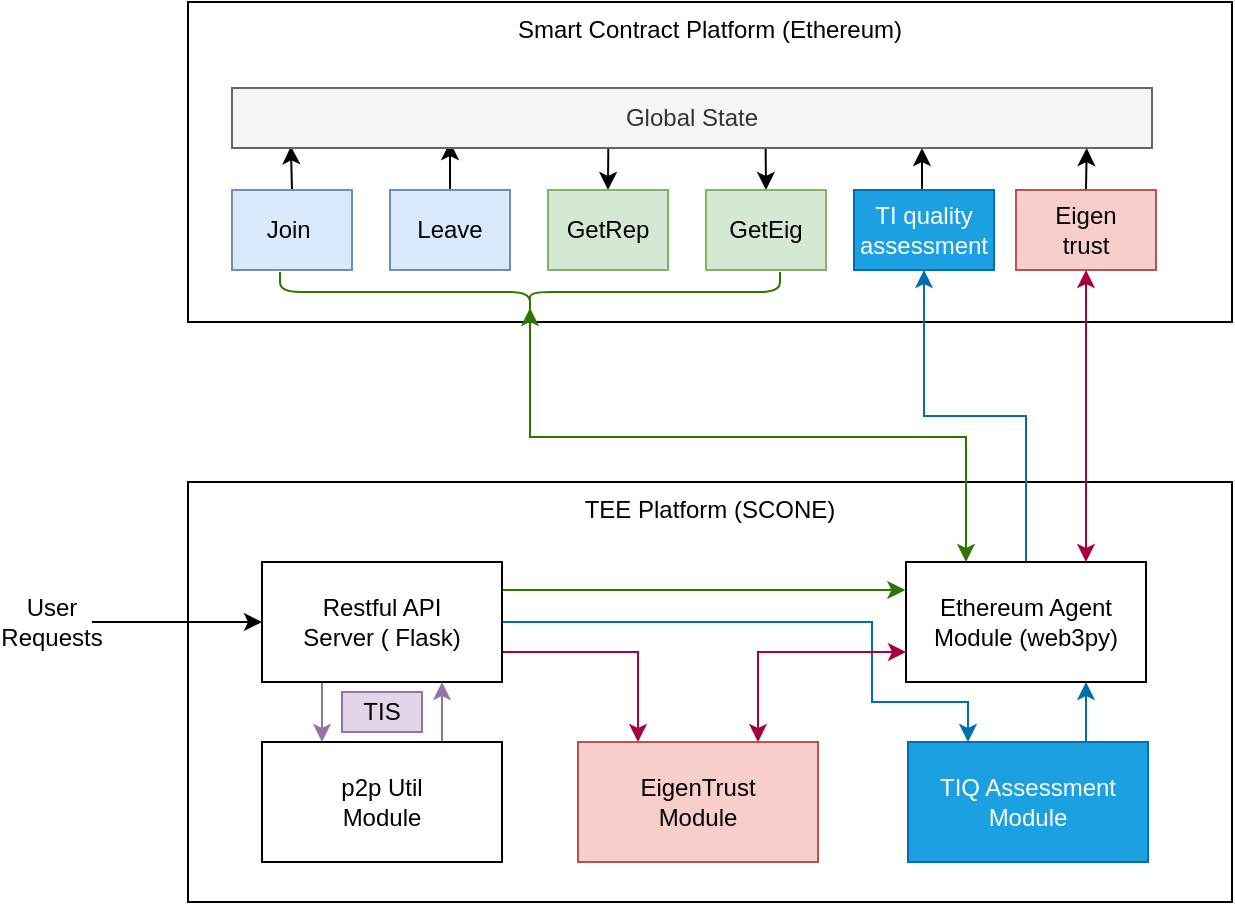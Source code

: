 <mxfile version="12.1.0" type="github" pages="1"><diagram id="51ChYxjnz7ZS5S5mbIND" name="Page-1"><mxGraphModel dx="1038" dy="540" grid="1" gridSize="10" guides="1" tooltips="1" connect="1" arrows="1" fold="1" page="1" pageScale="1" pageWidth="827" pageHeight="1169" math="0" shadow="0"><root><mxCell id="0"/><mxCell id="1" parent="0"/><mxCell id="zUysNH8oXELnEuWPDXSs-1" value="Smart Contract Platform (Ethereum)" style="rounded=0;whiteSpace=wrap;html=1;align=center;verticalAlign=top;" parent="1" vertex="1"><mxGeometry x="158" y="40" width="522" height="160" as="geometry"/></mxCell><mxCell id="zUysNH8oXELnEuWPDXSs-2" value="TEE Platform (SCONE)" style="rounded=0;whiteSpace=wrap;html=1;align=center;verticalAlign=top;" parent="1" vertex="1"><mxGeometry x="158" y="280" width="522" height="210" as="geometry"/></mxCell><mxCell id="zUysNH8oXELnEuWPDXSs-32" style="edgeStyle=orthogonalEdgeStyle;rounded=0;orthogonalLoop=1;jettySize=auto;html=1;exitX=0.5;exitY=0;exitDx=0;exitDy=0;entryX=0.064;entryY=0.972;entryDx=0;entryDy=0;entryPerimeter=0;startArrow=none;startFill=0;" parent="1" source="zUysNH8oXELnEuWPDXSs-3" target="zUysNH8oXELnEuWPDXSs-31" edge="1"><mxGeometry relative="1" as="geometry"/></mxCell><mxCell id="zUysNH8oXELnEuWPDXSs-3" value="Join&amp;nbsp;" style="rounded=0;whiteSpace=wrap;html=1;align=center;fillColor=#dae8fc;strokeColor=#6c8ebf;" parent="1" vertex="1"><mxGeometry x="180" y="134" width="60" height="40" as="geometry"/></mxCell><mxCell id="zUysNH8oXELnEuWPDXSs-34" style="edgeStyle=orthogonalEdgeStyle;rounded=0;orthogonalLoop=1;jettySize=auto;html=1;exitX=0.5;exitY=0;exitDx=0;exitDy=0;entryX=0.237;entryY=0.9;entryDx=0;entryDy=0;entryPerimeter=0;startArrow=none;startFill=0;" parent="1" source="zUysNH8oXELnEuWPDXSs-4" target="zUysNH8oXELnEuWPDXSs-31" edge="1"><mxGeometry relative="1" as="geometry"/></mxCell><mxCell id="zUysNH8oXELnEuWPDXSs-4" value="Leave" style="rounded=0;whiteSpace=wrap;html=1;align=center;fillColor=#dae8fc;strokeColor=#6c8ebf;" parent="1" vertex="1"><mxGeometry x="259" y="134" width="60" height="40" as="geometry"/></mxCell><mxCell id="zUysNH8oXELnEuWPDXSs-35" style="edgeStyle=orthogonalEdgeStyle;rounded=0;orthogonalLoop=1;jettySize=auto;html=1;exitX=0.5;exitY=0;exitDx=0;exitDy=0;entryX=0.409;entryY=1.018;entryDx=0;entryDy=0;entryPerimeter=0;startArrow=classic;startFill=1;endArrow=none;endFill=0;" parent="1" source="zUysNH8oXELnEuWPDXSs-5" target="zUysNH8oXELnEuWPDXSs-31" edge="1"><mxGeometry relative="1" as="geometry"/></mxCell><mxCell id="zUysNH8oXELnEuWPDXSs-5" value="GetRep" style="rounded=0;whiteSpace=wrap;html=1;align=center;fillColor=#d5e8d4;strokeColor=#82b366;" parent="1" vertex="1"><mxGeometry x="338" y="134" width="60" height="40" as="geometry"/></mxCell><mxCell id="zUysNH8oXELnEuWPDXSs-36" style="edgeStyle=orthogonalEdgeStyle;rounded=0;orthogonalLoop=1;jettySize=auto;html=1;exitX=0.5;exitY=0;exitDx=0;exitDy=0;entryX=0.58;entryY=0.9;entryDx=0;entryDy=0;entryPerimeter=0;startArrow=classic;startFill=1;endArrow=none;endFill=0;" parent="1" source="zUysNH8oXELnEuWPDXSs-6" target="zUysNH8oXELnEuWPDXSs-31" edge="1"><mxGeometry relative="1" as="geometry"/></mxCell><mxCell id="zUysNH8oXELnEuWPDXSs-6" value="GetEig" style="rounded=0;whiteSpace=wrap;html=1;align=center;fillColor=#d5e8d4;strokeColor=#82b366;" parent="1" vertex="1"><mxGeometry x="417" y="134" width="60" height="40" as="geometry"/></mxCell><mxCell id="zUysNH8oXELnEuWPDXSs-41" style="edgeStyle=orthogonalEdgeStyle;rounded=0;orthogonalLoop=1;jettySize=auto;html=1;exitX=0.5;exitY=0;exitDx=0;exitDy=0;entryX=0.75;entryY=1;entryDx=0;entryDy=0;startArrow=none;startFill=0;endArrow=classic;endFill=1;" parent="1" source="zUysNH8oXELnEuWPDXSs-7" target="zUysNH8oXELnEuWPDXSs-31" edge="1"><mxGeometry relative="1" as="geometry"/></mxCell><mxCell id="zUysNH8oXELnEuWPDXSs-7" value="TI quality assessment" style="rounded=0;whiteSpace=wrap;html=1;align=center;fillColor=#1ba1e2;strokeColor=#006EAF;fontColor=#ffffff;" parent="1" vertex="1"><mxGeometry x="491" y="134" width="70" height="40" as="geometry"/></mxCell><mxCell id="zUysNH8oXELnEuWPDXSs-42" style="edgeStyle=orthogonalEdgeStyle;rounded=0;orthogonalLoop=1;jettySize=auto;html=1;exitX=0.5;exitY=0;exitDx=0;exitDy=0;entryX=0.929;entryY=1.001;entryDx=0;entryDy=0;entryPerimeter=0;startArrow=none;startFill=0;endArrow=classic;endFill=1;" parent="1" source="zUysNH8oXELnEuWPDXSs-8" target="zUysNH8oXELnEuWPDXSs-31" edge="1"><mxGeometry relative="1" as="geometry"/></mxCell><mxCell id="zUysNH8oXELnEuWPDXSs-8" value="Eigen&lt;br&gt;trust" style="rounded=0;whiteSpace=wrap;html=1;align=center;fillColor=#f8cecc;strokeColor=#b85450;" parent="1" vertex="1"><mxGeometry x="572" y="134" width="70" height="40" as="geometry"/></mxCell><mxCell id="zUysNH8oXELnEuWPDXSs-16" style="edgeStyle=orthogonalEdgeStyle;rounded=0;orthogonalLoop=1;jettySize=auto;html=1;exitX=0.25;exitY=1;exitDx=0;exitDy=0;entryX=0.25;entryY=0;entryDx=0;entryDy=0;fillColor=#e1d5e7;strokeColor=#9673a6;" parent="1" source="zUysNH8oXELnEuWPDXSs-9" target="zUysNH8oXELnEuWPDXSs-12" edge="1"><mxGeometry relative="1" as="geometry"/></mxCell><mxCell id="zUysNH8oXELnEuWPDXSs-19" style="edgeStyle=orthogonalEdgeStyle;rounded=0;orthogonalLoop=1;jettySize=auto;html=1;exitX=1;exitY=0.5;exitDx=0;exitDy=0;entryX=0;entryY=0.5;entryDx=0;entryDy=0;fillColor=#60a917;strokeColor=#2D7600;" parent="1" edge="1"><mxGeometry relative="1" as="geometry"><mxPoint x="315" y="334" as="sourcePoint"/><mxPoint x="516.667" y="334" as="targetPoint"/></mxGeometry></mxCell><mxCell id="zUysNH8oXELnEuWPDXSs-25" style="edgeStyle=orthogonalEdgeStyle;rounded=0;orthogonalLoop=1;jettySize=auto;html=1;exitX=1;exitY=0.5;exitDx=0;exitDy=0;entryX=0.25;entryY=0;entryDx=0;entryDy=0;startArrow=none;startFill=0;fillColor=#1ba1e2;strokeColor=#006EAF;" parent="1" source="zUysNH8oXELnEuWPDXSs-9" target="zUysNH8oXELnEuWPDXSs-11" edge="1"><mxGeometry relative="1" as="geometry"><Array as="points"><mxPoint x="500" y="350"/><mxPoint x="500" y="390"/><mxPoint x="548" y="390"/></Array></mxGeometry></mxCell><mxCell id="zUysNH8oXELnEuWPDXSs-28" style="edgeStyle=orthogonalEdgeStyle;rounded=0;orthogonalLoop=1;jettySize=auto;html=1;exitX=1;exitY=0.75;exitDx=0;exitDy=0;entryX=0.25;entryY=0;entryDx=0;entryDy=0;startArrow=none;startFill=0;fillColor=#d80073;strokeColor=#A50040;" parent="1" source="zUysNH8oXELnEuWPDXSs-9" target="zUysNH8oXELnEuWPDXSs-10" edge="1"><mxGeometry relative="1" as="geometry"/></mxCell><mxCell id="zUysNH8oXELnEuWPDXSs-9" value="Restful API&lt;br&gt;Server ( Flask)" style="rounded=0;whiteSpace=wrap;html=1;align=center;" parent="1" vertex="1"><mxGeometry x="195" y="320" width="120" height="60" as="geometry"/></mxCell><mxCell id="zUysNH8oXELnEuWPDXSs-29" style="edgeStyle=orthogonalEdgeStyle;rounded=0;orthogonalLoop=1;jettySize=auto;html=1;exitX=0.75;exitY=0;exitDx=0;exitDy=0;entryX=0;entryY=0.75;entryDx=0;entryDy=0;startArrow=classic;startFill=1;fillColor=#d80073;strokeColor=#A50040;" parent="1" source="zUysNH8oXELnEuWPDXSs-10" target="zUysNH8oXELnEuWPDXSs-13" edge="1"><mxGeometry relative="1" as="geometry"/></mxCell><mxCell id="zUysNH8oXELnEuWPDXSs-10" value="EigenTrust&lt;br&gt;Module" style="rounded=0;whiteSpace=wrap;html=1;align=center;fillColor=#f8cecc;strokeColor=#b85450;" parent="1" vertex="1"><mxGeometry x="353" y="410" width="120" height="60" as="geometry"/></mxCell><mxCell id="zUysNH8oXELnEuWPDXSs-26" style="edgeStyle=orthogonalEdgeStyle;rounded=0;orthogonalLoop=1;jettySize=auto;html=1;exitX=0.75;exitY=0;exitDx=0;exitDy=0;entryX=0.75;entryY=1;entryDx=0;entryDy=0;startArrow=none;startFill=0;fillColor=#1ba1e2;strokeColor=#006EAF;" parent="1" source="zUysNH8oXELnEuWPDXSs-11" target="zUysNH8oXELnEuWPDXSs-13" edge="1"><mxGeometry relative="1" as="geometry"/></mxCell><mxCell id="zUysNH8oXELnEuWPDXSs-11" value="TIQ Assessment&lt;br&gt;Module" style="rounded=0;whiteSpace=wrap;html=1;align=center;fillColor=#1ba1e2;strokeColor=#006EAF;fontColor=#ffffff;" parent="1" vertex="1"><mxGeometry x="518" y="410" width="120" height="60" as="geometry"/></mxCell><mxCell id="zUysNH8oXELnEuWPDXSs-17" style="edgeStyle=orthogonalEdgeStyle;rounded=0;orthogonalLoop=1;jettySize=auto;html=1;exitX=0.75;exitY=0;exitDx=0;exitDy=0;entryX=0.75;entryY=1;entryDx=0;entryDy=0;fillColor=#e1d5e7;strokeColor=#9673a6;" parent="1" source="zUysNH8oXELnEuWPDXSs-12" target="zUysNH8oXELnEuWPDXSs-9" edge="1"><mxGeometry relative="1" as="geometry"/></mxCell><mxCell id="zUysNH8oXELnEuWPDXSs-12" value="p2p Util&lt;br&gt;Module" style="rounded=0;whiteSpace=wrap;html=1;align=center;" parent="1" vertex="1"><mxGeometry x="195" y="410" width="120" height="60" as="geometry"/></mxCell><mxCell id="zUysNH8oXELnEuWPDXSs-24" style="edgeStyle=orthogonalEdgeStyle;rounded=0;orthogonalLoop=1;jettySize=auto;html=1;exitX=0.25;exitY=0;exitDx=0;exitDy=0;entryX=0.1;entryY=0.5;entryDx=0;entryDy=0;entryPerimeter=0;startArrow=classic;startFill=1;fillColor=#60a917;strokeColor=#2D7600;" parent="1" source="zUysNH8oXELnEuWPDXSs-13" target="zUysNH8oXELnEuWPDXSs-23" edge="1"><mxGeometry relative="1" as="geometry"/></mxCell><mxCell id="zUysNH8oXELnEuWPDXSs-27" style="edgeStyle=orthogonalEdgeStyle;rounded=0;orthogonalLoop=1;jettySize=auto;html=1;exitX=0.5;exitY=0;exitDx=0;exitDy=0;entryX=0.5;entryY=1;entryDx=0;entryDy=0;startArrow=none;startFill=0;fillColor=#1ba1e2;strokeColor=#006EAF;" parent="1" source="zUysNH8oXELnEuWPDXSs-13" target="zUysNH8oXELnEuWPDXSs-7" edge="1"><mxGeometry relative="1" as="geometry"/></mxCell><mxCell id="zUysNH8oXELnEuWPDXSs-30" style="edgeStyle=orthogonalEdgeStyle;rounded=0;orthogonalLoop=1;jettySize=auto;html=1;exitX=0.75;exitY=0;exitDx=0;exitDy=0;entryX=0.5;entryY=1;entryDx=0;entryDy=0;startArrow=classic;startFill=1;fillColor=#d80073;strokeColor=#A50040;" parent="1" source="zUysNH8oXELnEuWPDXSs-13" target="zUysNH8oXELnEuWPDXSs-8" edge="1"><mxGeometry relative="1" as="geometry"/></mxCell><mxCell id="zUysNH8oXELnEuWPDXSs-13" value="Ethereum Agent&lt;br&gt;Module (web3py)&lt;br&gt;" style="rounded=0;whiteSpace=wrap;html=1;align=center;" parent="1" vertex="1"><mxGeometry x="517" y="320" width="120" height="60" as="geometry"/></mxCell><mxCell id="zUysNH8oXELnEuWPDXSs-14" value="" style="endArrow=classic;html=1;entryX=0;entryY=0.5;entryDx=0;entryDy=0;" parent="1" target="zUysNH8oXELnEuWPDXSs-9" edge="1"><mxGeometry width="50" height="50" relative="1" as="geometry"><mxPoint x="110" y="350" as="sourcePoint"/><mxPoint x="100" y="350" as="targetPoint"/></mxGeometry></mxCell><mxCell id="zUysNH8oXELnEuWPDXSs-15" value="User Requests" style="text;html=1;strokeColor=none;fillColor=none;align=center;verticalAlign=middle;whiteSpace=wrap;rounded=0;" parent="1" vertex="1"><mxGeometry x="70" y="340" width="40" height="20" as="geometry"/></mxCell><mxCell id="zUysNH8oXELnEuWPDXSs-18" value="TIS" style="text;html=1;strokeColor=#9673a6;fillColor=#e1d5e7;align=center;verticalAlign=middle;whiteSpace=wrap;rounded=0;" parent="1" vertex="1"><mxGeometry x="235" y="385" width="40" height="20" as="geometry"/></mxCell><mxCell id="zUysNH8oXELnEuWPDXSs-23" value="" style="shape=curlyBracket;whiteSpace=wrap;html=1;rounded=1;align=center;rotation=-90;fillColor=#60a917;strokeColor=#2D7600;fontColor=#ffffff;" parent="1" vertex="1"><mxGeometry x="319" y="60" width="20" height="250" as="geometry"/></mxCell><mxCell id="zUysNH8oXELnEuWPDXSs-31" value="Global State" style="rounded=0;whiteSpace=wrap;html=1;align=center;fillColor=#f5f5f5;strokeColor=#666666;fontColor=#333333;" parent="1" vertex="1"><mxGeometry x="180" y="83" width="460" height="30" as="geometry"/></mxCell></root></mxGraphModel></diagram></mxfile>